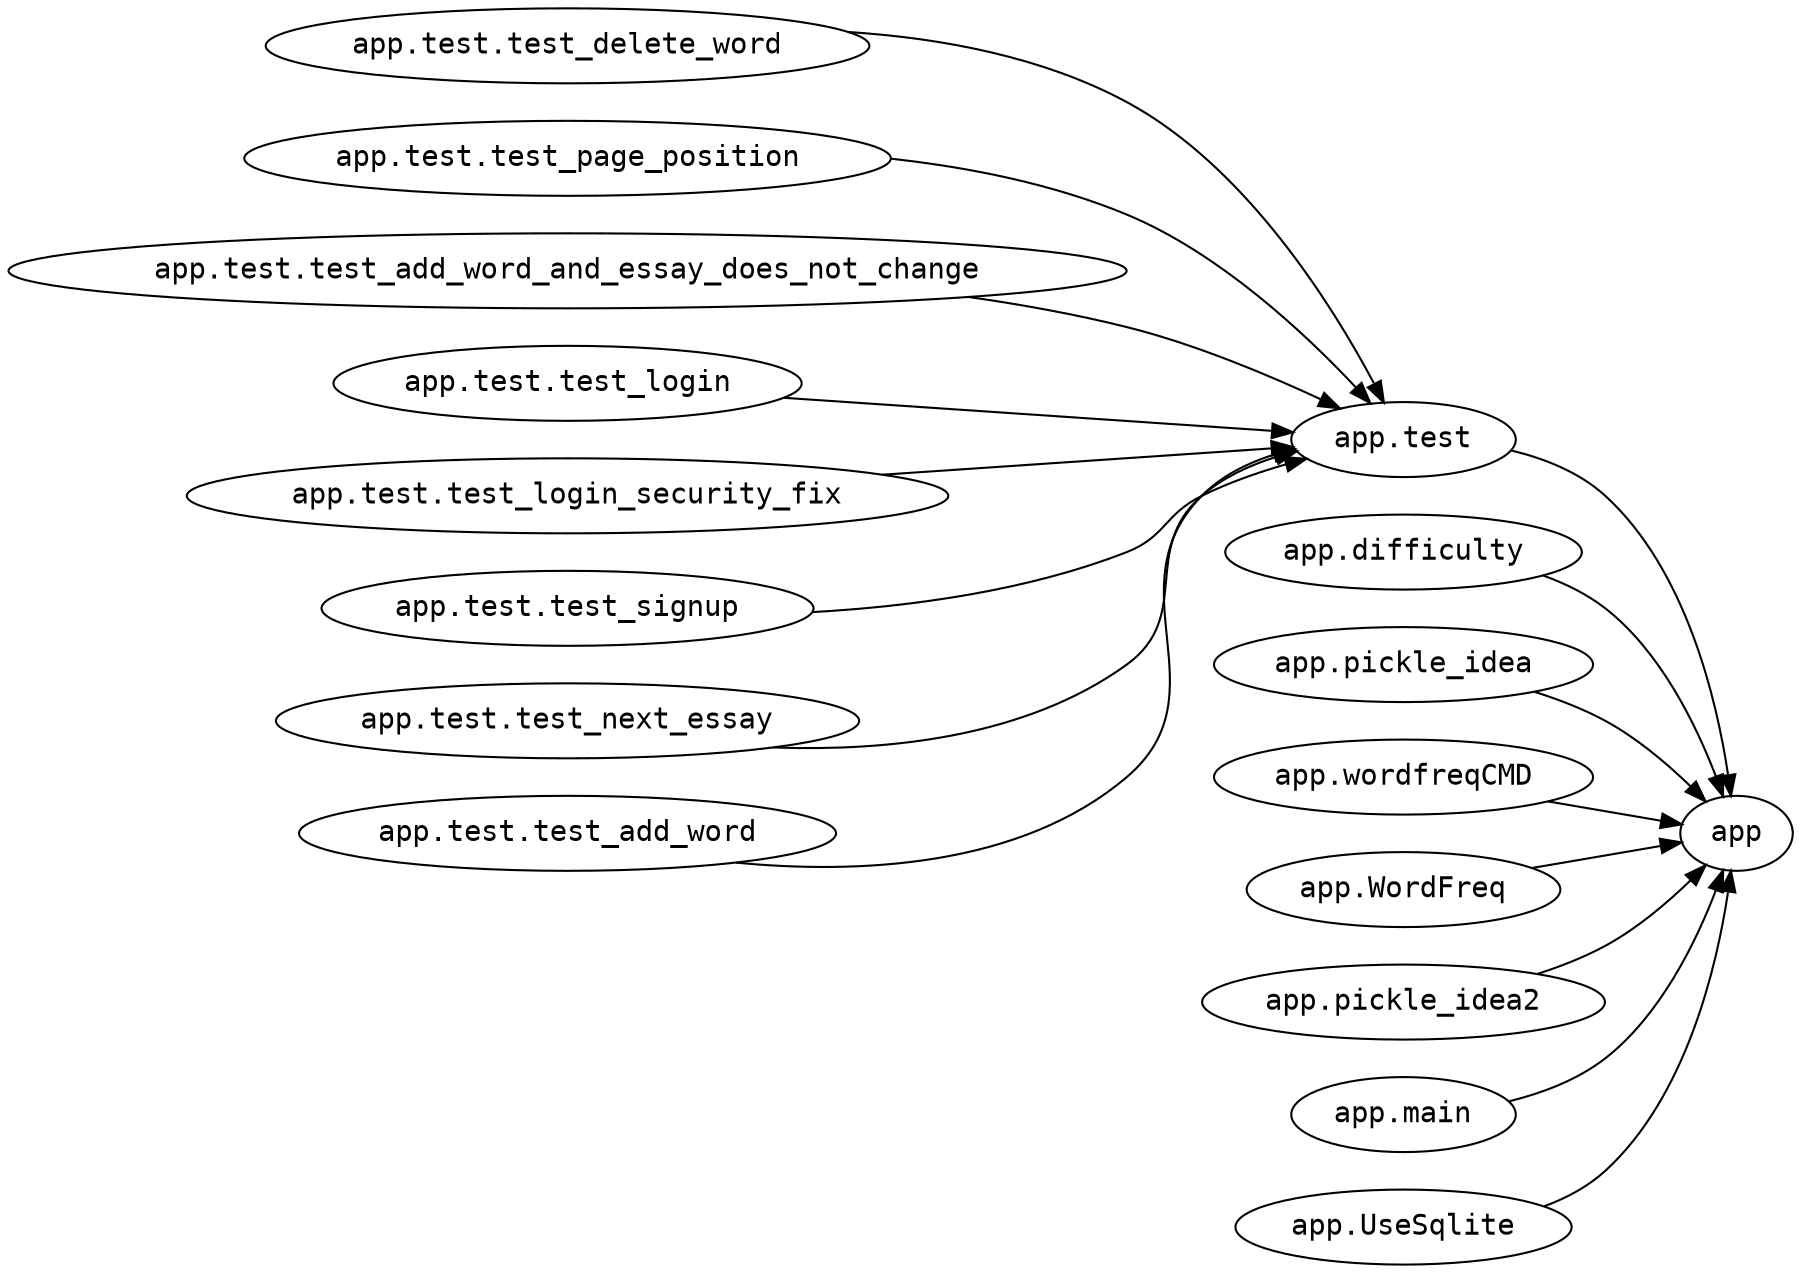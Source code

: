 
# This file was generated by snakefood3.

strict digraph "dependencies" {
    graph [
            rankdir="LR",
            overlap="scale",
            ratio="fill",
            fontsize="16",
            dpi="150",
            clusterrank="local"
        ]
    
       node [
            fontsize=14
            shape=ellipse
            fontname=Consolas
       ];
    "app.test.test_delete_word" -> "app.test"
    "app.test.test_page_position" -> "app.test"
    "app.test.test_add_word_and_essay_does_not_change" -> "app.test"
    "app.test.test_login" -> "app.test"
    "app.test.test_login_security_fix" -> "app.test"
    "app.test.test_signup" -> "app.test"
    "app.test.test_next_essay" -> "app.test"
    "app.test.test_add_word" -> "app.test"
    "app.difficulty" -> "app"
    "app.pickle_idea" -> "app"
    "app.test" -> "app"
    "app.wordfreqCMD" -> "app"
    "app.WordFreq" -> "app"
    "app.pickle_idea2" -> "app"
    "app.main" -> "app"
    "app.UseSqlite" -> "app"
}

